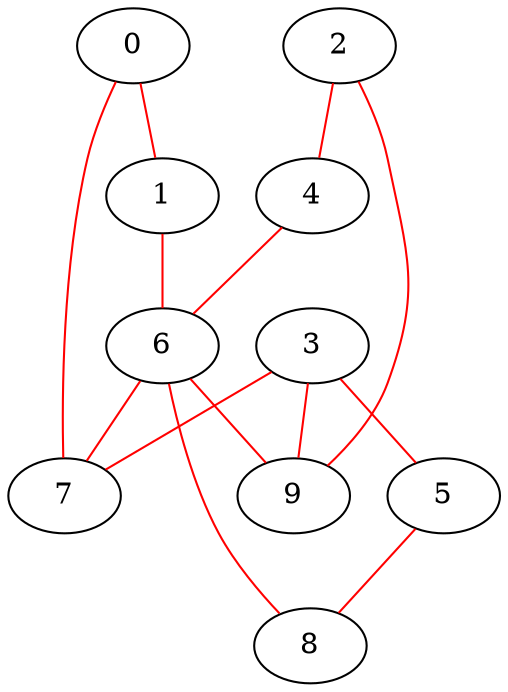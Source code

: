 graph three {
      0 -- 1 [color=red] ;
      0 -- 7 [color=red] ;
      1 -- 6 [color=red] ;
      2 -- 4 [color=red] ;
      2 -- 9 [color=red] ;
      3 -- 5 [color=red] ;
      3 -- 7 [color=red] ;
      3 -- 9 [color=red] ;
      4 -- 6 [color=red] ;
      5 -- 8 [color=red] ;
      6 -- 7 [color=red] ;
      6 -- 8 [color=red] ;
      6 -- 9 [color=red] ;
      7 ;
      8 ;
      9 
}